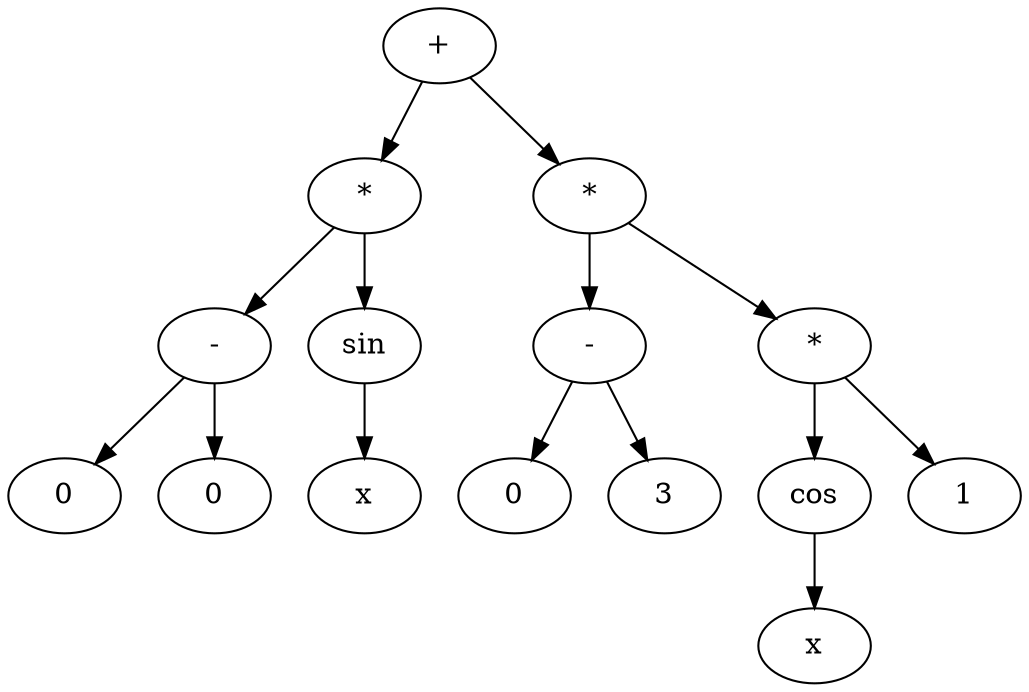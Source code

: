 digraph {
	node0x555555605b60[label="+"]
	node0x555555605b30[label="*"]
	node0x555555605b60 -> node0x555555605b30
	node0x555555605b30[label="*"]
	node0x555555605b00[label="-"]
	node0x555555605b30 -> node0x555555605b00
	node0x555555605b00[label="-"]
	node0x555555605ad0[label="0"]
	node0x555555605b00 -> node0x555555605ad0
	node0x555555605b00[label="-"]
	node0x555555605aa0[label="0"]
	node0x555555605b00 -> node0x555555605aa0
	node0x555555605b30[label="*"]
	node0x555555605a40[label="sin"]
	node0x555555605b30 -> node0x555555605a40
	node0x555555605a40[label="sin"]
	node0x555555605a70[label="x"]
	node0x555555605a40 -> node0x555555605a70
	node0x555555605b60[label="+"]
	node0x555555605a10[label="*"]
	node0x555555605b60 -> node0x555555605a10
	node0x555555605a10[label="*"]
	node0x555555605980[label="-"]
	node0x555555605a10 -> node0x555555605980
	node0x555555605980[label="-"]
	node0x5555556059b0[label="0"]
	node0x555555605980 -> node0x5555556059b0
	node0x555555605980[label="-"]
	node0x5555556059e0[label="3"]
	node0x555555605980 -> node0x5555556059e0
	node0x555555605a10[label="*"]
	node0x555555605950[label="*"]
	node0x555555605a10 -> node0x555555605950
	node0x555555605950[label="*"]
	node0x555555605920[label="cos"]
	node0x555555605950 -> node0x555555605920
	node0x555555605920[label="cos"]
	node0x5555556058f0[label="x"]
	node0x555555605920 -> node0x5555556058f0
	node0x555555605950[label="*"]
	node0x5555556058c0[label="1"]
	node0x555555605950 -> node0x5555556058c0
}
